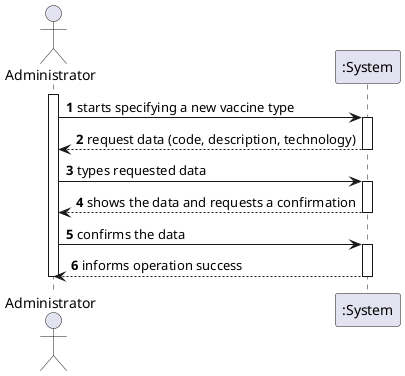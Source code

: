 @startuml
autonumber
actor "Administrator" as OE

activate OE
OE -> ":System" : starts specifying a new vaccine type
activate ":System"
":System" --> OE : request data (code, description, technology)
deactivate ":System"

OE -> ":System" : types requested data
activate ":System"
":System" --> OE : shows the data and requests a confirmation
deactivate ":System"

OE -> ":System" : confirms the data
activate ":System"
":System" --> OE : informs operation success
deactivate ":System"
deactivate OE

@enduml